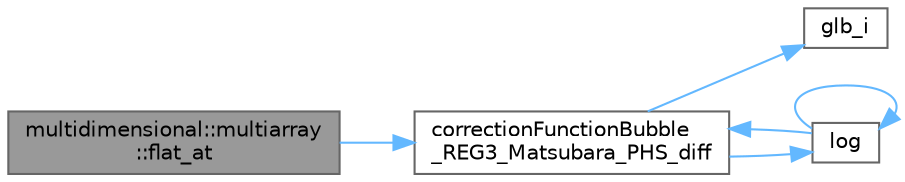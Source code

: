 digraph "multidimensional::multiarray::flat_at"
{
 // INTERACTIVE_SVG=YES
 // LATEX_PDF_SIZE
  bgcolor="transparent";
  edge [fontname=Helvetica,fontsize=10,labelfontname=Helvetica,labelfontsize=10];
  node [fontname=Helvetica,fontsize=10,shape=box,height=0.2,width=0.4];
  rankdir="LR";
  Node1 [id="Node000001",label="multidimensional::multiarray\l::flat_at",height=0.2,width=0.4,color="gray40", fillcolor="grey60", style="filled", fontcolor="black",tooltip="flat access"];
  Node1 -> Node2 [id="edge1_Node000001_Node000002",color="steelblue1",style="solid",tooltip=" "];
  Node2 [id="Node000002",label="correctionFunctionBubble\l_REG3_Matsubara_PHS_diff",height=0.2,width=0.4,color="grey40", fillcolor="white", style="filled",URL="$dd/dea/bubble__corrections_8hpp.html#aff27784f97591f505f77ff0065ab57af",tooltip=" "];
  Node2 -> Node3 [id="edge2_Node000002_Node000003",color="steelblue1",style="solid",tooltip=" "];
  Node3 [id="Node000003",label="glb_i",height=0.2,width=0.4,color="grey40", fillcolor="white", style="filled",URL="$d7/d59/data__structures_8hpp.html#ae0c8f095bd2588bb4d374b002c94a90d",tooltip=" "];
  Node2 -> Node4 [id="edge3_Node000002_Node000004",color="steelblue1",style="solid",tooltip=" "];
  Node4 [id="Node000004",label="log",height=0.2,width=0.4,color="grey40", fillcolor="white", style="filled",URL="$d7/d43/KramersKronig_8c_09_09.html#ad9512117c829517886f44895ef9ece90",tooltip=" "];
  Node4 -> Node2 [id="edge4_Node000004_Node000002",color="steelblue1",style="solid",tooltip=" "];
  Node4 -> Node4 [id="edge5_Node000004_Node000004",color="steelblue1",style="solid",tooltip=" "];
}
